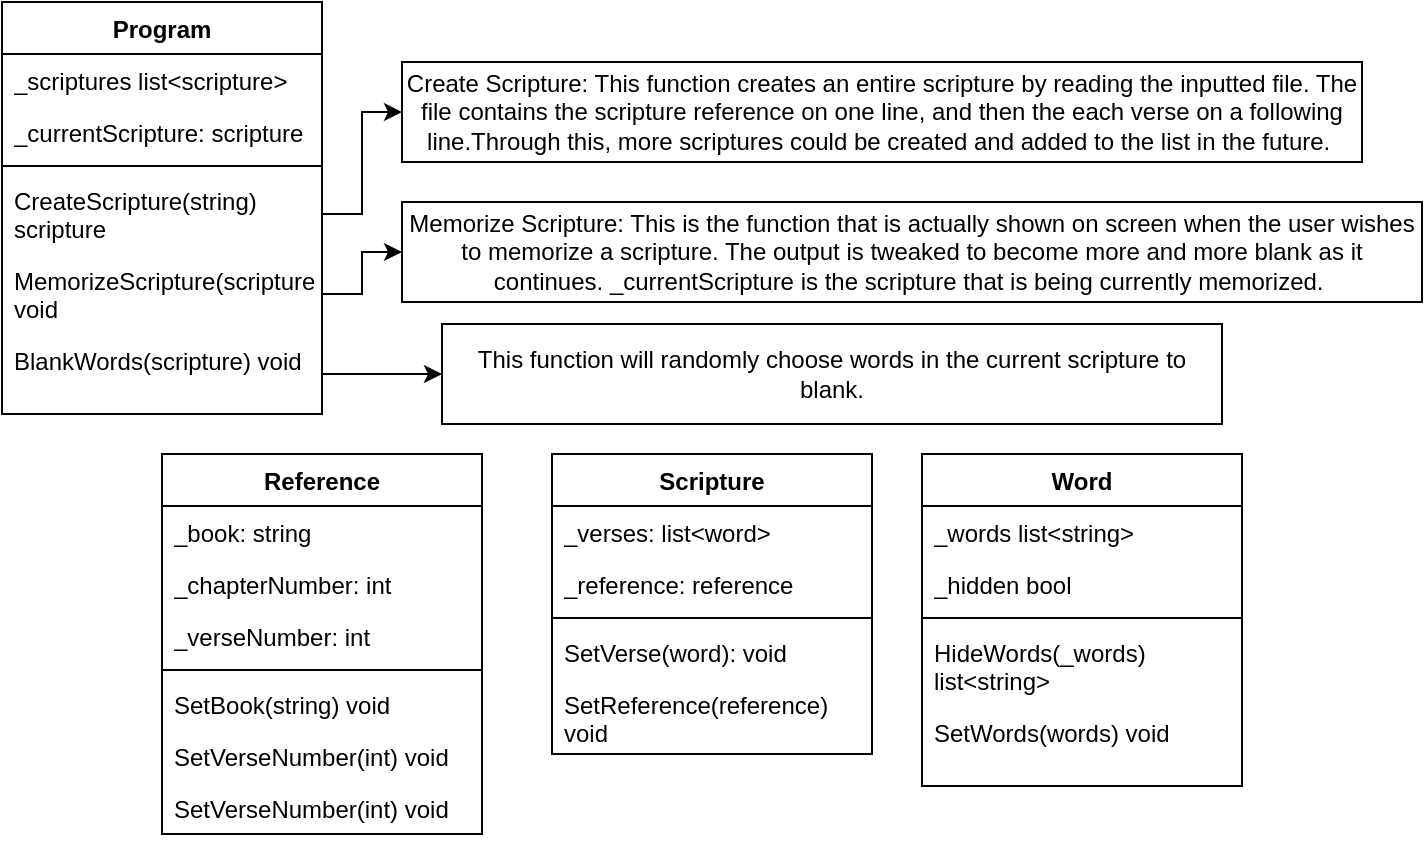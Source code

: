 <mxfile version="22.0.4" type="github">
  <diagram name="Page-1" id="A9dnQV6TjOurWoq4A4BT">
    <mxGraphModel dx="1050" dy="566" grid="1" gridSize="10" guides="1" tooltips="1" connect="1" arrows="1" fold="1" page="1" pageScale="1" pageWidth="850" pageHeight="1100" math="0" shadow="0">
      <root>
        <mxCell id="0" />
        <mxCell id="1" parent="0" />
        <mxCell id="mKjYwk-zmeOCFU2SHtQe-2" value="Scripture" style="swimlane;fontStyle=1;align=center;verticalAlign=top;childLayout=stackLayout;horizontal=1;startSize=26;horizontalStack=0;resizeParent=1;resizeParentMax=0;resizeLast=0;collapsible=1;marginBottom=0;whiteSpace=wrap;html=1;" parent="1" vertex="1">
          <mxGeometry x="345" y="246" width="160" height="150" as="geometry" />
        </mxCell>
        <mxCell id="mKjYwk-zmeOCFU2SHtQe-3" value="_verses: list&amp;lt;word&amp;gt;" style="text;strokeColor=none;fillColor=none;align=left;verticalAlign=top;spacingLeft=4;spacingRight=4;overflow=hidden;rotatable=0;points=[[0,0.5],[1,0.5]];portConstraint=eastwest;whiteSpace=wrap;html=1;" parent="mKjYwk-zmeOCFU2SHtQe-2" vertex="1">
          <mxGeometry y="26" width="160" height="26" as="geometry" />
        </mxCell>
        <mxCell id="mKjYwk-zmeOCFU2SHtQe-6" value="_reference: reference" style="text;strokeColor=none;fillColor=none;align=left;verticalAlign=top;spacingLeft=4;spacingRight=4;overflow=hidden;rotatable=0;points=[[0,0.5],[1,0.5]];portConstraint=eastwest;whiteSpace=wrap;html=1;" parent="mKjYwk-zmeOCFU2SHtQe-2" vertex="1">
          <mxGeometry y="52" width="160" height="26" as="geometry" />
        </mxCell>
        <mxCell id="mKjYwk-zmeOCFU2SHtQe-4" value="" style="line;strokeWidth=1;fillColor=none;align=left;verticalAlign=middle;spacingTop=-1;spacingLeft=3;spacingRight=3;rotatable=0;labelPosition=right;points=[];portConstraint=eastwest;strokeColor=inherit;" parent="mKjYwk-zmeOCFU2SHtQe-2" vertex="1">
          <mxGeometry y="78" width="160" height="8" as="geometry" />
        </mxCell>
        <mxCell id="mKjYwk-zmeOCFU2SHtQe-5" value="SetVerse(word): void" style="text;strokeColor=none;fillColor=none;align=left;verticalAlign=top;spacingLeft=4;spacingRight=4;overflow=hidden;rotatable=0;points=[[0,0.5],[1,0.5]];portConstraint=eastwest;whiteSpace=wrap;html=1;" parent="mKjYwk-zmeOCFU2SHtQe-2" vertex="1">
          <mxGeometry y="86" width="160" height="26" as="geometry" />
        </mxCell>
        <mxCell id="mKjYwk-zmeOCFU2SHtQe-7" value="SetReference(reference) void" style="text;strokeColor=none;fillColor=none;align=left;verticalAlign=top;spacingLeft=4;spacingRight=4;overflow=hidden;rotatable=0;points=[[0,0.5],[1,0.5]];portConstraint=eastwest;whiteSpace=wrap;html=1;" parent="mKjYwk-zmeOCFU2SHtQe-2" vertex="1">
          <mxGeometry y="112" width="160" height="38" as="geometry" />
        </mxCell>
        <mxCell id="mKjYwk-zmeOCFU2SHtQe-8" value="Reference" style="swimlane;fontStyle=1;align=center;verticalAlign=top;childLayout=stackLayout;horizontal=1;startSize=26;horizontalStack=0;resizeParent=1;resizeParentMax=0;resizeLast=0;collapsible=1;marginBottom=0;whiteSpace=wrap;html=1;" parent="1" vertex="1">
          <mxGeometry x="150" y="246" width="160" height="190" as="geometry" />
        </mxCell>
        <mxCell id="d4-eVnGkWVONa2Rrvj2k-16" value="_book: string" style="text;strokeColor=none;fillColor=none;align=left;verticalAlign=top;spacingLeft=4;spacingRight=4;overflow=hidden;rotatable=0;points=[[0,0.5],[1,0.5]];portConstraint=eastwest;whiteSpace=wrap;html=1;" parent="mKjYwk-zmeOCFU2SHtQe-8" vertex="1">
          <mxGeometry y="26" width="160" height="26" as="geometry" />
        </mxCell>
        <mxCell id="mKjYwk-zmeOCFU2SHtQe-18" value="_chapterNumber: int" style="text;strokeColor=none;fillColor=none;align=left;verticalAlign=top;spacingLeft=4;spacingRight=4;overflow=hidden;rotatable=0;points=[[0,0.5],[1,0.5]];portConstraint=eastwest;whiteSpace=wrap;html=1;" parent="mKjYwk-zmeOCFU2SHtQe-8" vertex="1">
          <mxGeometry y="52" width="160" height="26" as="geometry" />
        </mxCell>
        <mxCell id="mKjYwk-zmeOCFU2SHtQe-9" value="_verseNumber: int" style="text;strokeColor=none;fillColor=none;align=left;verticalAlign=top;spacingLeft=4;spacingRight=4;overflow=hidden;rotatable=0;points=[[0,0.5],[1,0.5]];portConstraint=eastwest;whiteSpace=wrap;html=1;" parent="mKjYwk-zmeOCFU2SHtQe-8" vertex="1">
          <mxGeometry y="78" width="160" height="26" as="geometry" />
        </mxCell>
        <mxCell id="mKjYwk-zmeOCFU2SHtQe-10" value="" style="line;strokeWidth=1;fillColor=none;align=left;verticalAlign=middle;spacingTop=-1;spacingLeft=3;spacingRight=3;rotatable=0;labelPosition=right;points=[];portConstraint=eastwest;strokeColor=inherit;" parent="mKjYwk-zmeOCFU2SHtQe-8" vertex="1">
          <mxGeometry y="104" width="160" height="8" as="geometry" />
        </mxCell>
        <mxCell id="d4-eVnGkWVONa2Rrvj2k-17" value="SetBook(string) void" style="text;strokeColor=none;fillColor=none;align=left;verticalAlign=top;spacingLeft=4;spacingRight=4;overflow=hidden;rotatable=0;points=[[0,0.5],[1,0.5]];portConstraint=eastwest;whiteSpace=wrap;html=1;" parent="mKjYwk-zmeOCFU2SHtQe-8" vertex="1">
          <mxGeometry y="112" width="160" height="26" as="geometry" />
        </mxCell>
        <mxCell id="mKjYwk-zmeOCFU2SHtQe-19" value="SetVerseNumber(int) void" style="text;strokeColor=none;fillColor=none;align=left;verticalAlign=top;spacingLeft=4;spacingRight=4;overflow=hidden;rotatable=0;points=[[0,0.5],[1,0.5]];portConstraint=eastwest;whiteSpace=wrap;html=1;" parent="mKjYwk-zmeOCFU2SHtQe-8" vertex="1">
          <mxGeometry y="138" width="160" height="26" as="geometry" />
        </mxCell>
        <mxCell id="mKjYwk-zmeOCFU2SHtQe-11" value="SetVerseNumber(int) void" style="text;strokeColor=none;fillColor=none;align=left;verticalAlign=top;spacingLeft=4;spacingRight=4;overflow=hidden;rotatable=0;points=[[0,0.5],[1,0.5]];portConstraint=eastwest;whiteSpace=wrap;html=1;" parent="mKjYwk-zmeOCFU2SHtQe-8" vertex="1">
          <mxGeometry y="164" width="160" height="26" as="geometry" />
        </mxCell>
        <mxCell id="mKjYwk-zmeOCFU2SHtQe-31" value="Create Scripture: This function creates an entire scripture by reading the inputted file. The file contains the scripture reference on one line, and then the each verse on a following line.Through this, more scriptures could be created and added to the list in the future.&amp;nbsp;" style="html=1;whiteSpace=wrap;" parent="1" vertex="1">
          <mxGeometry x="270" y="50" width="480" height="50" as="geometry" />
        </mxCell>
        <mxCell id="mKjYwk-zmeOCFU2SHtQe-32" value="Program" style="swimlane;fontStyle=1;align=center;verticalAlign=top;childLayout=stackLayout;horizontal=1;startSize=26;horizontalStack=0;resizeParent=1;resizeParentMax=0;resizeLast=0;collapsible=1;marginBottom=0;whiteSpace=wrap;html=1;" parent="1" vertex="1">
          <mxGeometry x="70" y="20" width="160" height="206" as="geometry" />
        </mxCell>
        <mxCell id="mKjYwk-zmeOCFU2SHtQe-39" value="_scriptures list&amp;lt;scripture&amp;gt;" style="text;strokeColor=none;fillColor=none;align=left;verticalAlign=top;spacingLeft=4;spacingRight=4;overflow=hidden;rotatable=0;points=[[0,0.5],[1,0.5]];portConstraint=eastwest;whiteSpace=wrap;html=1;" parent="mKjYwk-zmeOCFU2SHtQe-32" vertex="1">
          <mxGeometry y="26" width="160" height="26" as="geometry" />
        </mxCell>
        <mxCell id="mKjYwk-zmeOCFU2SHtQe-33" value="_currentScripture: scripture" style="text;strokeColor=none;fillColor=none;align=left;verticalAlign=top;spacingLeft=4;spacingRight=4;overflow=hidden;rotatable=0;points=[[0,0.5],[1,0.5]];portConstraint=eastwest;whiteSpace=wrap;html=1;" parent="mKjYwk-zmeOCFU2SHtQe-32" vertex="1">
          <mxGeometry y="52" width="160" height="26" as="geometry" />
        </mxCell>
        <mxCell id="mKjYwk-zmeOCFU2SHtQe-34" value="" style="line;strokeWidth=1;fillColor=none;align=left;verticalAlign=middle;spacingTop=-1;spacingLeft=3;spacingRight=3;rotatable=0;labelPosition=right;points=[];portConstraint=eastwest;strokeColor=inherit;" parent="mKjYwk-zmeOCFU2SHtQe-32" vertex="1">
          <mxGeometry y="78" width="160" height="8" as="geometry" />
        </mxCell>
        <mxCell id="mKjYwk-zmeOCFU2SHtQe-35" value="CreateScripture(string) scripture" style="text;strokeColor=none;fillColor=none;align=left;verticalAlign=top;spacingLeft=4;spacingRight=4;overflow=hidden;rotatable=0;points=[[0,0.5],[1,0.5]];portConstraint=eastwest;whiteSpace=wrap;html=1;" parent="mKjYwk-zmeOCFU2SHtQe-32" vertex="1">
          <mxGeometry y="86" width="160" height="40" as="geometry" />
        </mxCell>
        <mxCell id="d4-eVnGkWVONa2Rrvj2k-11" value="MemorizeScripture(scripture) void" style="text;strokeColor=none;fillColor=none;align=left;verticalAlign=top;spacingLeft=4;spacingRight=4;overflow=hidden;rotatable=0;points=[[0,0.5],[1,0.5]];portConstraint=eastwest;whiteSpace=wrap;html=1;" parent="mKjYwk-zmeOCFU2SHtQe-32" vertex="1">
          <mxGeometry y="126" width="160" height="40" as="geometry" />
        </mxCell>
        <mxCell id="mKjYwk-zmeOCFU2SHtQe-36" value="BlankWords(scripture) void" style="text;strokeColor=none;fillColor=none;align=left;verticalAlign=top;spacingLeft=4;spacingRight=4;overflow=hidden;rotatable=0;points=[[0,0.5],[1,0.5]];portConstraint=eastwest;whiteSpace=wrap;html=1;" parent="mKjYwk-zmeOCFU2SHtQe-32" vertex="1">
          <mxGeometry y="166" width="160" height="40" as="geometry" />
        </mxCell>
        <mxCell id="mKjYwk-zmeOCFU2SHtQe-37" style="edgeStyle=orthogonalEdgeStyle;rounded=0;orthogonalLoop=1;jettySize=auto;html=1;exitX=1;exitY=0.5;exitDx=0;exitDy=0;entryX=0;entryY=0.5;entryDx=0;entryDy=0;" parent="1" source="mKjYwk-zmeOCFU2SHtQe-35" target="mKjYwk-zmeOCFU2SHtQe-31" edge="1">
          <mxGeometry relative="1" as="geometry" />
        </mxCell>
        <mxCell id="mKjYwk-zmeOCFU2SHtQe-38" value="Memorize Scripture: This is the function that is actually shown on screen when the user wishes to memorize a scripture. The output is tweaked to become more and more blank as it continues. _currentScripture is the scripture that is being currently memorized.&amp;nbsp;" style="html=1;whiteSpace=wrap;" parent="1" vertex="1">
          <mxGeometry x="270" y="120" width="510" height="50" as="geometry" />
        </mxCell>
        <mxCell id="d4-eVnGkWVONa2Rrvj2k-13" style="edgeStyle=orthogonalEdgeStyle;rounded=0;orthogonalLoop=1;jettySize=auto;html=1;exitX=1;exitY=0.5;exitDx=0;exitDy=0;entryX=0;entryY=0.5;entryDx=0;entryDy=0;" parent="1" source="d4-eVnGkWVONa2Rrvj2k-11" target="mKjYwk-zmeOCFU2SHtQe-38" edge="1">
          <mxGeometry relative="1" as="geometry" />
        </mxCell>
        <mxCell id="d4-eVnGkWVONa2Rrvj2k-14" value="This function will randomly choose words in the current scripture to blank." style="html=1;whiteSpace=wrap;" parent="1" vertex="1">
          <mxGeometry x="290" y="181" width="390" height="50" as="geometry" />
        </mxCell>
        <mxCell id="d4-eVnGkWVONa2Rrvj2k-15" style="edgeStyle=orthogonalEdgeStyle;rounded=0;orthogonalLoop=1;jettySize=auto;html=1;exitX=1;exitY=0.5;exitDx=0;exitDy=0;entryX=0;entryY=0.5;entryDx=0;entryDy=0;" parent="1" source="mKjYwk-zmeOCFU2SHtQe-36" target="d4-eVnGkWVONa2Rrvj2k-14" edge="1">
          <mxGeometry relative="1" as="geometry" />
        </mxCell>
        <mxCell id="5g2B7TEldaAk_3ZJQYHv-1" value="Word" style="swimlane;fontStyle=1;align=center;verticalAlign=top;childLayout=stackLayout;horizontal=1;startSize=26;horizontalStack=0;resizeParent=1;resizeParentMax=0;resizeLast=0;collapsible=1;marginBottom=0;whiteSpace=wrap;html=1;" vertex="1" parent="1">
          <mxGeometry x="530" y="246" width="160" height="166" as="geometry" />
        </mxCell>
        <mxCell id="5g2B7TEldaAk_3ZJQYHv-2" value="_words list&amp;lt;string&amp;gt;" style="text;strokeColor=none;fillColor=none;align=left;verticalAlign=top;spacingLeft=4;spacingRight=4;overflow=hidden;rotatable=0;points=[[0,0.5],[1,0.5]];portConstraint=eastwest;whiteSpace=wrap;html=1;" vertex="1" parent="5g2B7TEldaAk_3ZJQYHv-1">
          <mxGeometry y="26" width="160" height="26" as="geometry" />
        </mxCell>
        <mxCell id="5g2B7TEldaAk_3ZJQYHv-8" value="_hidden bool" style="text;strokeColor=none;fillColor=none;align=left;verticalAlign=top;spacingLeft=4;spacingRight=4;overflow=hidden;rotatable=0;points=[[0,0.5],[1,0.5]];portConstraint=eastwest;whiteSpace=wrap;html=1;" vertex="1" parent="5g2B7TEldaAk_3ZJQYHv-1">
          <mxGeometry y="52" width="160" height="26" as="geometry" />
        </mxCell>
        <mxCell id="5g2B7TEldaAk_3ZJQYHv-3" value="" style="line;strokeWidth=1;fillColor=none;align=left;verticalAlign=middle;spacingTop=-1;spacingLeft=3;spacingRight=3;rotatable=0;labelPosition=right;points=[];portConstraint=eastwest;strokeColor=inherit;" vertex="1" parent="5g2B7TEldaAk_3ZJQYHv-1">
          <mxGeometry y="78" width="160" height="8" as="geometry" />
        </mxCell>
        <mxCell id="5g2B7TEldaAk_3ZJQYHv-4" value="HideWords(_words) list&amp;lt;string&amp;gt;" style="text;strokeColor=none;fillColor=none;align=left;verticalAlign=top;spacingLeft=4;spacingRight=4;overflow=hidden;rotatable=0;points=[[0,0.5],[1,0.5]];portConstraint=eastwest;whiteSpace=wrap;html=1;" vertex="1" parent="5g2B7TEldaAk_3ZJQYHv-1">
          <mxGeometry y="86" width="160" height="40" as="geometry" />
        </mxCell>
        <mxCell id="5g2B7TEldaAk_3ZJQYHv-7" value="SetWords(words) void" style="text;strokeColor=none;fillColor=none;align=left;verticalAlign=top;spacingLeft=4;spacingRight=4;overflow=hidden;rotatable=0;points=[[0,0.5],[1,0.5]];portConstraint=eastwest;whiteSpace=wrap;html=1;" vertex="1" parent="5g2B7TEldaAk_3ZJQYHv-1">
          <mxGeometry y="126" width="160" height="40" as="geometry" />
        </mxCell>
      </root>
    </mxGraphModel>
  </diagram>
</mxfile>

